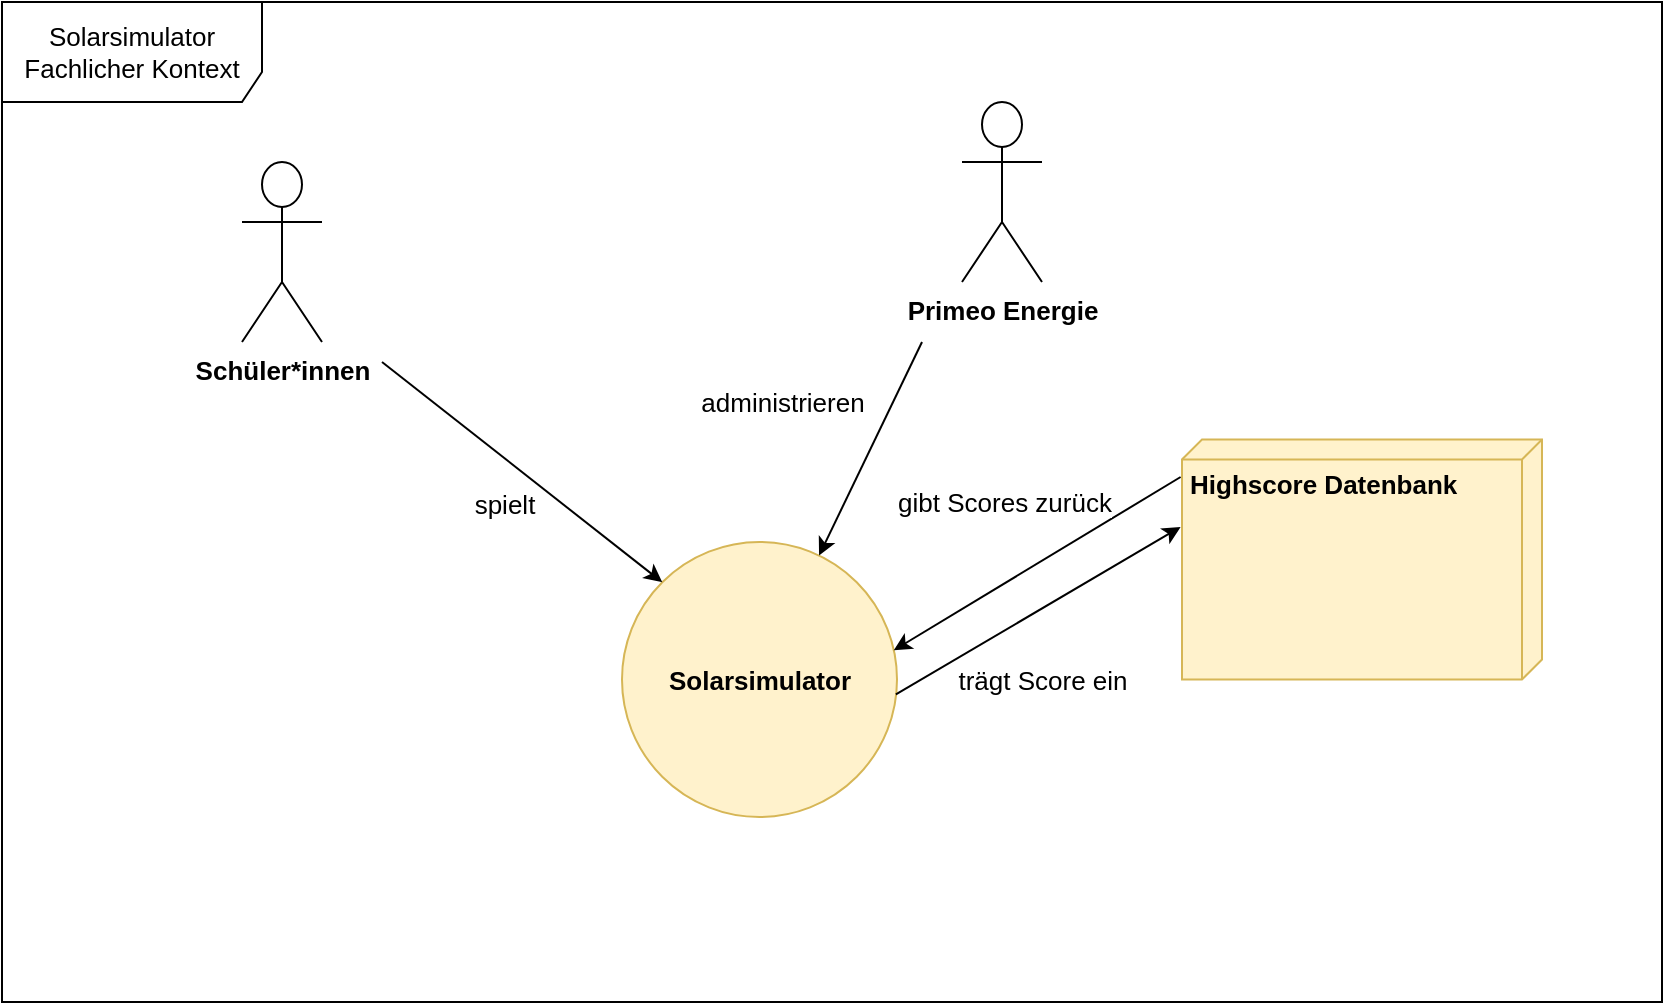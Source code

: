 <mxfile version="20.5.3" type="device"><diagram id="Ziprcb4yAuCO92W-lRz6" name="Seite-1"><mxGraphModel dx="2377" dy="867" grid="1" gridSize="10" guides="1" tooltips="1" connect="1" arrows="1" fold="1" page="1" pageScale="1" pageWidth="827" pageHeight="1169" math="0" shadow="0"><root><mxCell id="0"/><mxCell id="1" parent="0"/><mxCell id="0PJdNs2j8DYpUthHLa1--3" value="Highscore Datenbank&lt;br style=&quot;font-size: 13px;&quot;&gt;" style="verticalAlign=top;align=left;spacingTop=8;spacingLeft=2;spacingRight=12;shape=cube;size=10;direction=south;fontStyle=1;html=1;fontSize=13;fillColor=#fff2cc;strokeColor=#d6b656;" vertex="1" parent="1"><mxGeometry x="510" y="418.75" width="180" height="120" as="geometry"/></mxCell><mxCell id="0PJdNs2j8DYpUthHLa1--4" value="&lt;font style=&quot;font-size: 13px;&quot;&gt;Solarsimulator Fachlicher Kontext&lt;/font&gt;" style="shape=umlFrame;whiteSpace=wrap;html=1;width=130;height=50;" vertex="1" parent="1"><mxGeometry x="-80" y="200" width="830" height="500" as="geometry"/></mxCell><mxCell id="0PJdNs2j8DYpUthHLa1--6" value="Solarsimulator&lt;br style=&quot;font-size: 13px;&quot;&gt;" style="ellipse;whiteSpace=wrap;html=1;aspect=fixed;fontSize=13;fontStyle=1;labelBackgroundColor=none;fillColor=#fff2cc;strokeColor=#d6b656;gradientColor=none;" vertex="1" parent="1"><mxGeometry x="230" y="470" width="137.5" height="137.5" as="geometry"/></mxCell><mxCell id="0PJdNs2j8DYpUthHLa1--7" value="Schüler*innen&lt;br style=&quot;font-size: 13px;&quot;&gt;" style="shape=umlActor;verticalLabelPosition=bottom;verticalAlign=top;html=1;outlineConnect=0;fontSize=13;fontStyle=1" vertex="1" parent="1"><mxGeometry x="40" y="280" width="40" height="90" as="geometry"/></mxCell><mxCell id="0PJdNs2j8DYpUthHLa1--10" value="Primeo Energie&lt;br&gt;" style="shape=umlActor;verticalLabelPosition=bottom;verticalAlign=top;html=1;outlineConnect=0;fontSize=13;fontStyle=1" vertex="1" parent="1"><mxGeometry x="400" y="250" width="40" height="90" as="geometry"/></mxCell><mxCell id="0PJdNs2j8DYpUthHLa1--11" value="" style="endArrow=classic;html=1;rounded=0;fontSize=13;entryX=0.988;entryY=0.394;entryDx=0;entryDy=0;entryPerimeter=0;exitX=0.71;exitY=0.475;exitDx=0;exitDy=0;exitPerimeter=0;" edge="1" parent="1" source="0PJdNs2j8DYpUthHLa1--4" target="0PJdNs2j8DYpUthHLa1--6"><mxGeometry width="50" height="50" relative="1" as="geometry"><mxPoint x="360" y="470" as="sourcePoint"/><mxPoint x="410" y="420" as="targetPoint"/></mxGeometry></mxCell><mxCell id="0PJdNs2j8DYpUthHLa1--18" value="gibt Scores zurück&lt;br&gt;" style="edgeLabel;html=1;align=center;verticalAlign=middle;resizable=0;points=[];fontSize=13;" vertex="1" connectable="0" parent="0PJdNs2j8DYpUthHLa1--11"><mxGeometry x="-0.204" y="1" relative="1" as="geometry"><mxPoint x="-32" y="-23" as="offset"/></mxGeometry></mxCell><mxCell id="0PJdNs2j8DYpUthHLa1--12" value="" style="endArrow=classic;html=1;rounded=0;fontSize=13;" edge="1" parent="1" target="0PJdNs2j8DYpUthHLa1--6"><mxGeometry width="50" height="50" relative="1" as="geometry"><mxPoint x="380" y="370" as="sourcePoint"/><mxPoint x="410" y="420" as="targetPoint"/></mxGeometry></mxCell><mxCell id="0PJdNs2j8DYpUthHLa1--16" value="administrieren&lt;br&gt;" style="edgeLabel;html=1;align=center;verticalAlign=middle;resizable=0;points=[];fontSize=13;" vertex="1" connectable="0" parent="0PJdNs2j8DYpUthHLa1--12"><mxGeometry x="-0.277" y="2" relative="1" as="geometry"><mxPoint x="-53" y="-10" as="offset"/></mxGeometry></mxCell><object label="" spielt="" id="0PJdNs2j8DYpUthHLa1--13"><mxCell style="endArrow=classic;html=1;rounded=0;fontSize=13;entryX=0;entryY=0;entryDx=0;entryDy=0;" edge="1" parent="1" target="0PJdNs2j8DYpUthHLa1--6"><mxGeometry width="50" height="50" relative="1" as="geometry"><mxPoint x="110" y="380" as="sourcePoint"/><mxPoint x="410" y="420" as="targetPoint"/></mxGeometry></mxCell></object><mxCell id="0PJdNs2j8DYpUthHLa1--15" value="spielt&lt;br&gt;" style="edgeLabel;html=1;align=center;verticalAlign=middle;resizable=0;points=[];fontSize=13;" vertex="1" connectable="0" parent="0PJdNs2j8DYpUthHLa1--13"><mxGeometry x="0.184" y="-2" relative="1" as="geometry"><mxPoint x="-21" y="4" as="offset"/></mxGeometry></mxCell><mxCell id="0PJdNs2j8DYpUthHLa1--14" value="" style="endArrow=classic;html=1;rounded=0;fontSize=13;entryX=0.71;entryY=0.525;entryDx=0;entryDy=0;entryPerimeter=0;exitX=0.996;exitY=0.554;exitDx=0;exitDy=0;exitPerimeter=0;" edge="1" parent="1" source="0PJdNs2j8DYpUthHLa1--6" target="0PJdNs2j8DYpUthHLa1--4"><mxGeometry width="50" height="50" relative="1" as="geometry"><mxPoint x="520.01" y="490.25" as="sourcePoint"/><mxPoint x="375.85" y="534.175" as="targetPoint"/></mxGeometry></mxCell><mxCell id="0PJdNs2j8DYpUthHLa1--19" value="trägt Score ein&lt;br&gt;" style="edgeLabel;html=1;align=center;verticalAlign=middle;resizable=0;points=[];fontSize=13;" vertex="1" connectable="0" parent="0PJdNs2j8DYpUthHLa1--14"><mxGeometry x="0.172" y="-2" relative="1" as="geometry"><mxPoint x="-12" y="40" as="offset"/></mxGeometry></mxCell></root></mxGraphModel></diagram></mxfile>